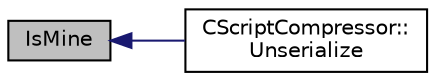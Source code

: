 digraph "IsMine"
{
  edge [fontname="Helvetica",fontsize="10",labelfontname="Helvetica",labelfontsize="10"];
  node [fontname="Helvetica",fontsize="10",shape=record];
  rankdir="LR";
  Node863 [label="IsMine",height=0.2,width=0.4,color="black", fillcolor="grey75", style="filled", fontcolor="black"];
  Node863 -> Node864 [dir="back",color="midnightblue",fontsize="10",style="solid",fontname="Helvetica"];
  Node864 [label="CScriptCompressor::\lUnserialize",height=0.2,width=0.4,color="black", fillcolor="white", style="filled",URL="$d3/dfb/class_c_script_compressor.html#a016fa6e3d2735d95fcf773271da073d5"];
}
